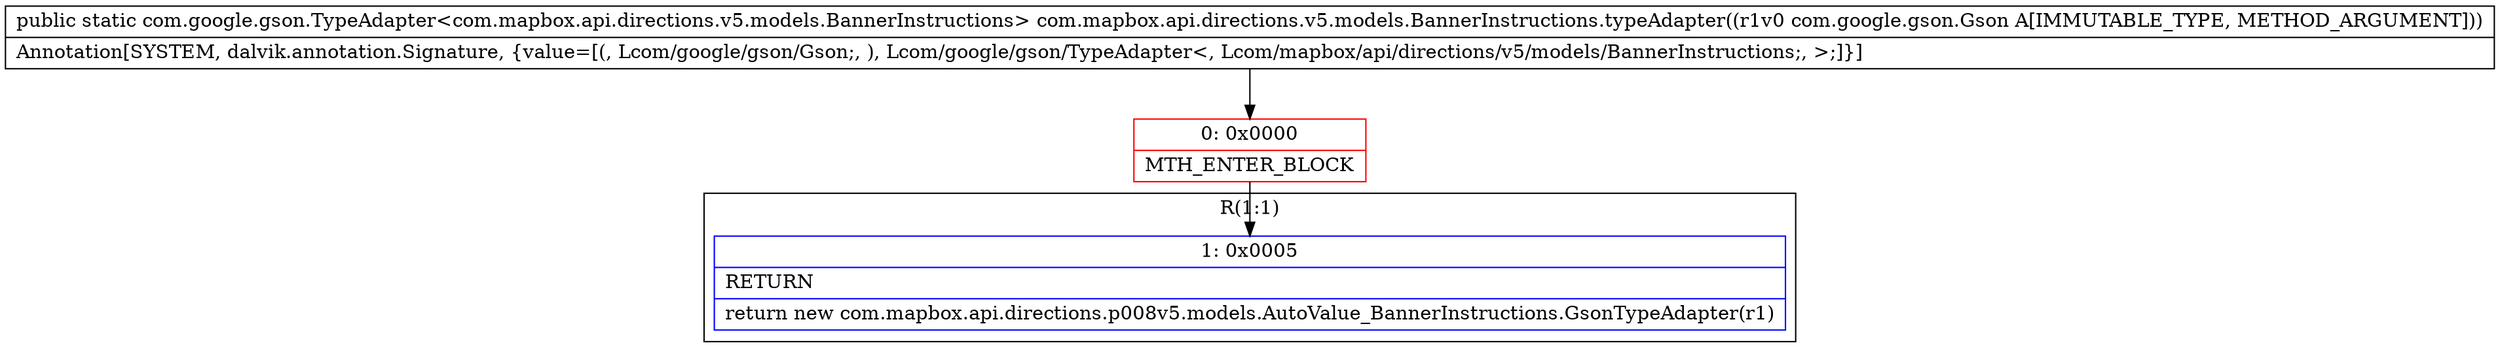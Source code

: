 digraph "CFG forcom.mapbox.api.directions.v5.models.BannerInstructions.typeAdapter(Lcom\/google\/gson\/Gson;)Lcom\/google\/gson\/TypeAdapter;" {
subgraph cluster_Region_112501038 {
label = "R(1:1)";
node [shape=record,color=blue];
Node_1 [shape=record,label="{1\:\ 0x0005|RETURN\l|return new com.mapbox.api.directions.p008v5.models.AutoValue_BannerInstructions.GsonTypeAdapter(r1)\l}"];
}
Node_0 [shape=record,color=red,label="{0\:\ 0x0000|MTH_ENTER_BLOCK\l}"];
MethodNode[shape=record,label="{public static com.google.gson.TypeAdapter\<com.mapbox.api.directions.v5.models.BannerInstructions\> com.mapbox.api.directions.v5.models.BannerInstructions.typeAdapter((r1v0 com.google.gson.Gson A[IMMUTABLE_TYPE, METHOD_ARGUMENT]))  | Annotation[SYSTEM, dalvik.annotation.Signature, \{value=[(, Lcom\/google\/gson\/Gson;, ), Lcom\/google\/gson\/TypeAdapter\<, Lcom\/mapbox\/api\/directions\/v5\/models\/BannerInstructions;, \>;]\}]\l}"];
MethodNode -> Node_0;
Node_0 -> Node_1;
}

